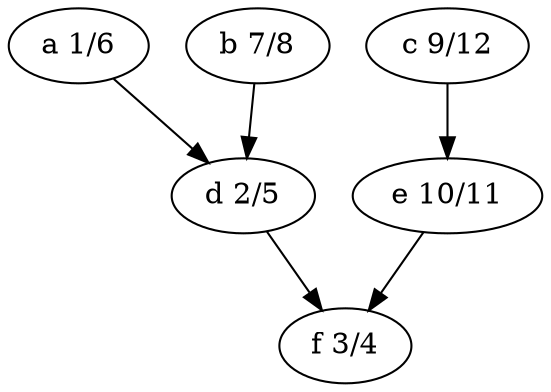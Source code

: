 digraph G {

  { rank = same; a b c }
  { rank = same; d e }
  { rank = same; f }

  a [label = "a 1/6"];
  b [label = "b 7/8"];
  c [label = "c 9/12"];
  d [label = "d 2/5"];
  e [label = "e 10/11"];
  f [label = "f 3/4"];

  a -> d;
  a -> b [style=invis];
  b -> d;
  b -> c [style=invis];
  c -> e;
  d -> e [style=invis];
  d -> f;
  e -> f;

}